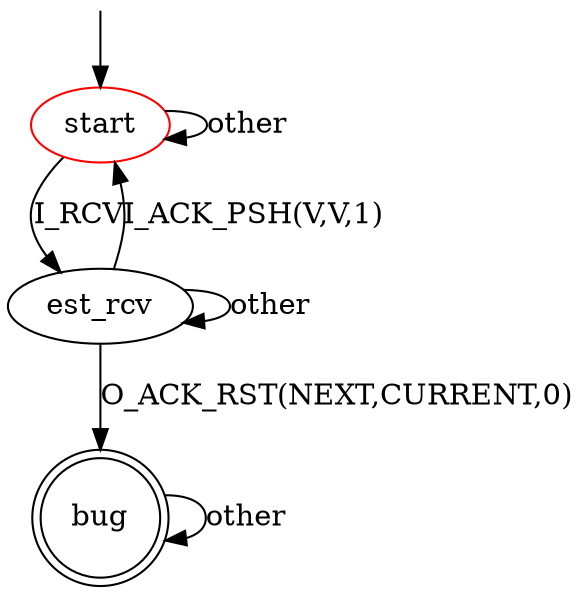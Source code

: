 digraph G {
label=""
start [color="red"]
bug [shape="doublecircle"]

start -> est_rcv [label="I_RCV"]
start -> start [label="other"]
est_rcv -> start [label="I_ACK_PSH(V,V,1)"]
est_rcv -> est_rcv [label="other"]
est_rcv -> bug [label="O_ACK_RST(NEXT,CURRENT,0)"]

bug -> bug [label="other"]

__start0 [label="" shape="none" width="0" height="0"];
__start0 -> start;
}

